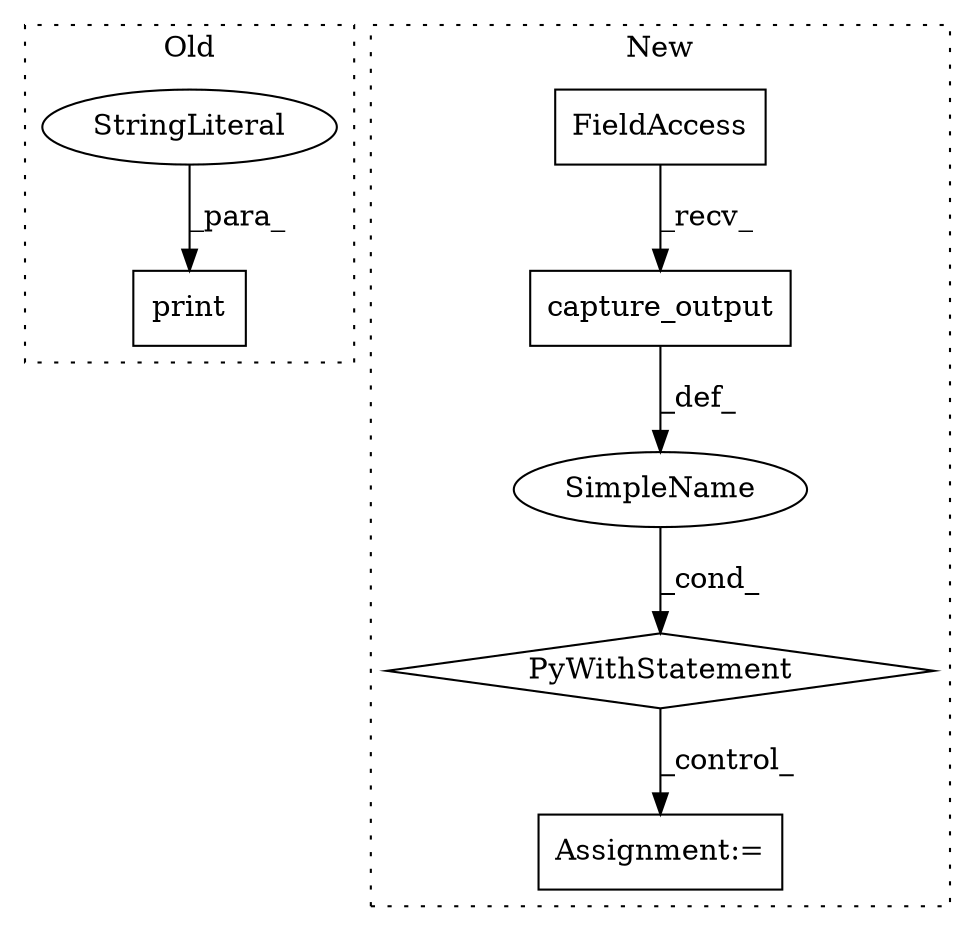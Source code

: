 digraph G {
subgraph cluster0 {
1 [label="print" a="32" s="5369,5421" l="6,1" shape="box"];
7 [label="StringLiteral" a="45" s="5375" l="46" shape="ellipse"];
label = "Old";
style="dotted";
}
subgraph cluster1 {
2 [label="capture_output" a="32" s="4088" l="16" shape="box"];
3 [label="FieldAccess" a="22" s="4062" l="6" shape="box"];
4 [label="PyWithStatement" a="104" s="4052,4104" l="10,2" shape="diamond"];
5 [label="SimpleName" a="42" s="" l="" shape="ellipse"];
6 [label="Assignment:=" a="7" s="4354" l="1" shape="box"];
label = "New";
style="dotted";
}
2 -> 5 [label="_def_"];
3 -> 2 [label="_recv_"];
4 -> 6 [label="_control_"];
5 -> 4 [label="_cond_"];
7 -> 1 [label="_para_"];
}